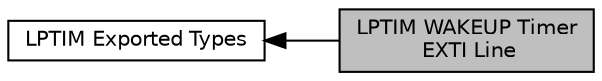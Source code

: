 digraph "LPTIM WAKEUP Timer EXTI Line"
{
  edge [fontname="Helvetica",fontsize="10",labelfontname="Helvetica",labelfontsize="10"];
  node [fontname="Helvetica",fontsize="10",shape=record];
  rankdir=LR;
  Node0 [label="LPTIM WAKEUP Timer\l EXTI Line",height=0.2,width=0.4,color="black", fillcolor="grey75", style="filled", fontcolor="black"];
  Node1 [label="LPTIM Exported Types",height=0.2,width=0.4,color="black", fillcolor="white", style="filled",URL="$group___l_p_t_i_m___exported___types.html"];
  Node1->Node0 [shape=plaintext, dir="back", style="solid"];
}
